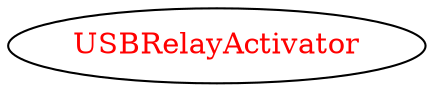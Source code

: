 digraph dependencyGraph {
 concentrate=true;
 ranksep="2.0";
 rankdir="LR"; 
 splines="ortho";
"USBRelayActivator" [fontcolor="red"];
}